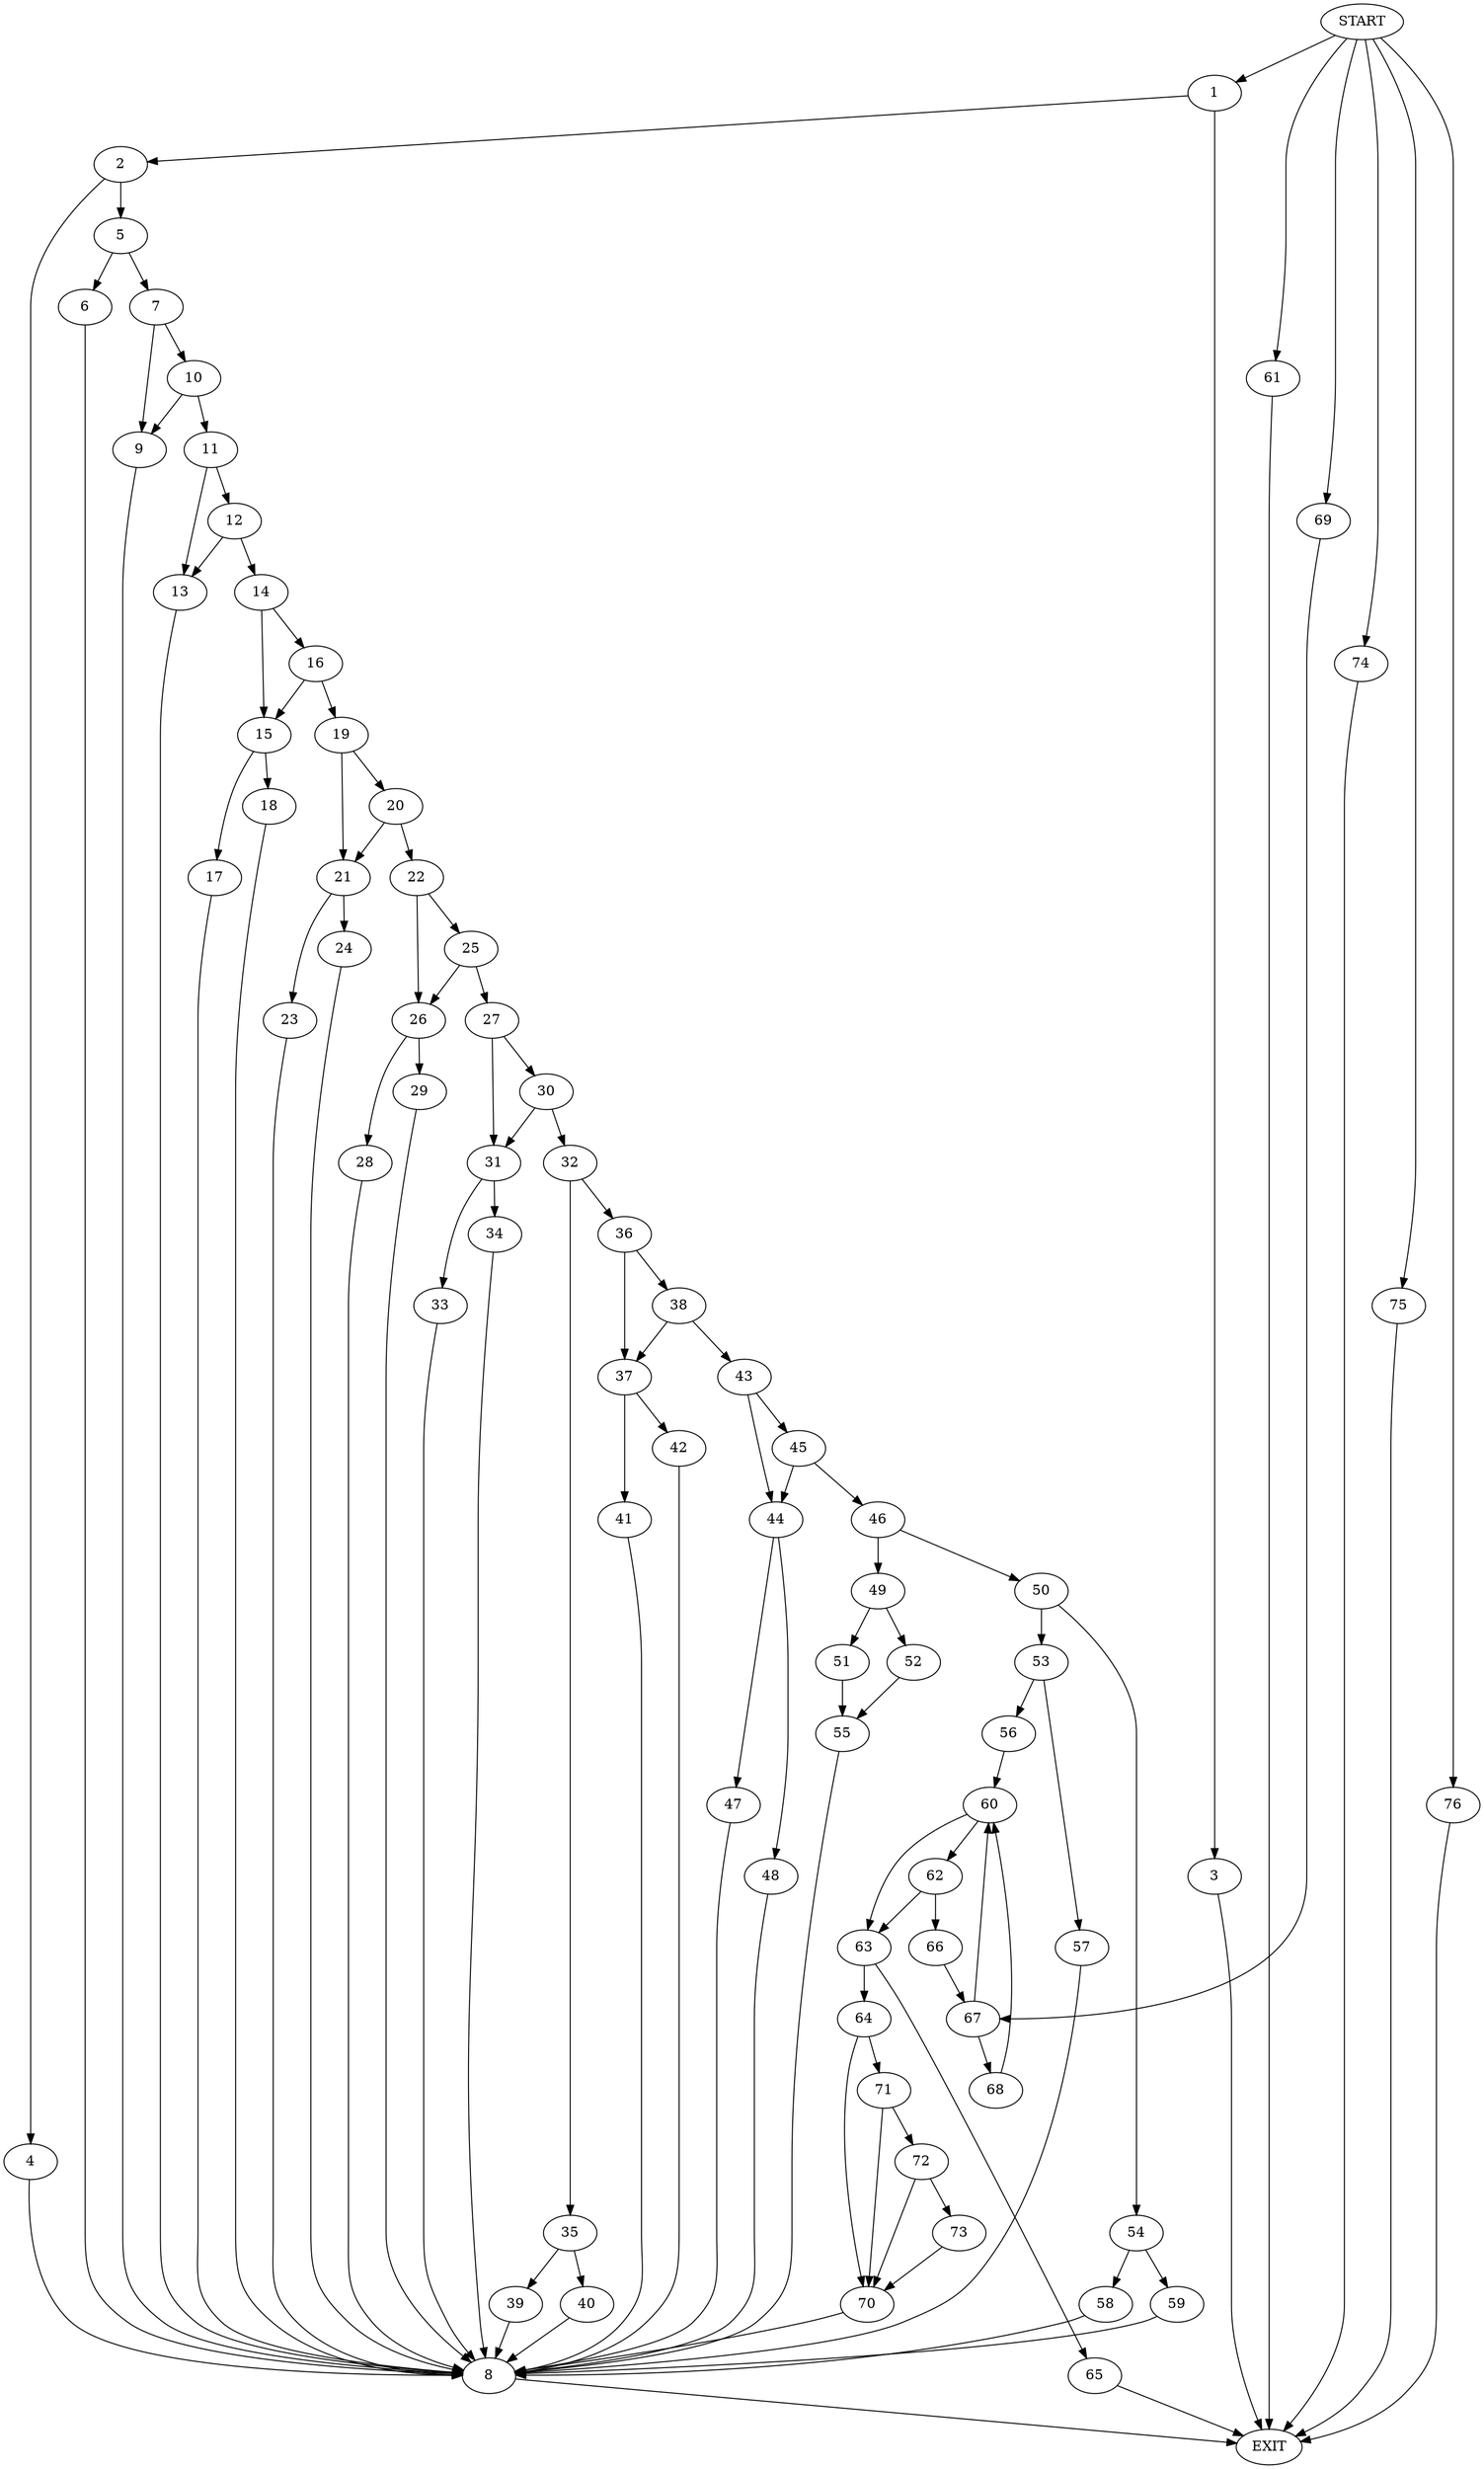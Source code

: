 digraph {
0 [label="START"]
77 [label="EXIT"]
0 -> 1
1 -> 2
1 -> 3
3 -> 77
2 -> 4
2 -> 5
5 -> 6
5 -> 7
4 -> 8
8 -> 77
6 -> 8
7 -> 9
7 -> 10
9 -> 8
10 -> 11
10 -> 9
11 -> 12
11 -> 13
13 -> 8
12 -> 14
12 -> 13
14 -> 15
14 -> 16
15 -> 17
15 -> 18
16 -> 15
16 -> 19
19 -> 20
19 -> 21
17 -> 8
18 -> 8
20 -> 21
20 -> 22
21 -> 23
21 -> 24
22 -> 25
22 -> 26
24 -> 8
23 -> 8
25 -> 27
25 -> 26
26 -> 28
26 -> 29
27 -> 30
27 -> 31
28 -> 8
29 -> 8
30 -> 31
30 -> 32
31 -> 33
31 -> 34
32 -> 35
32 -> 36
34 -> 8
33 -> 8
36 -> 37
36 -> 38
35 -> 39
35 -> 40
39 -> 8
40 -> 8
37 -> 41
37 -> 42
38 -> 37
38 -> 43
43 -> 44
43 -> 45
42 -> 8
41 -> 8
45 -> 44
45 -> 46
44 -> 47
44 -> 48
46 -> 49
46 -> 50
47 -> 8
48 -> 8
49 -> 51
49 -> 52
50 -> 53
50 -> 54
52 -> 55
51 -> 55
55 -> 8
53 -> 56
53 -> 57
54 -> 58
54 -> 59
58 -> 8
59 -> 8
56 -> 60
57 -> 8
0 -> 61
61 -> 77
60 -> 62
60 -> 63
63 -> 64
63 -> 65
62 -> 63
62 -> 66
66 -> 67
67 -> 68
67 -> 60
0 -> 69
69 -> 67
68 -> 60
64 -> 70
64 -> 71
65 -> 77
70 -> 8
71 -> 72
71 -> 70
72 -> 70
72 -> 73
73 -> 70
0 -> 74
74 -> 77
0 -> 75
75 -> 77
0 -> 76
76 -> 77
}
